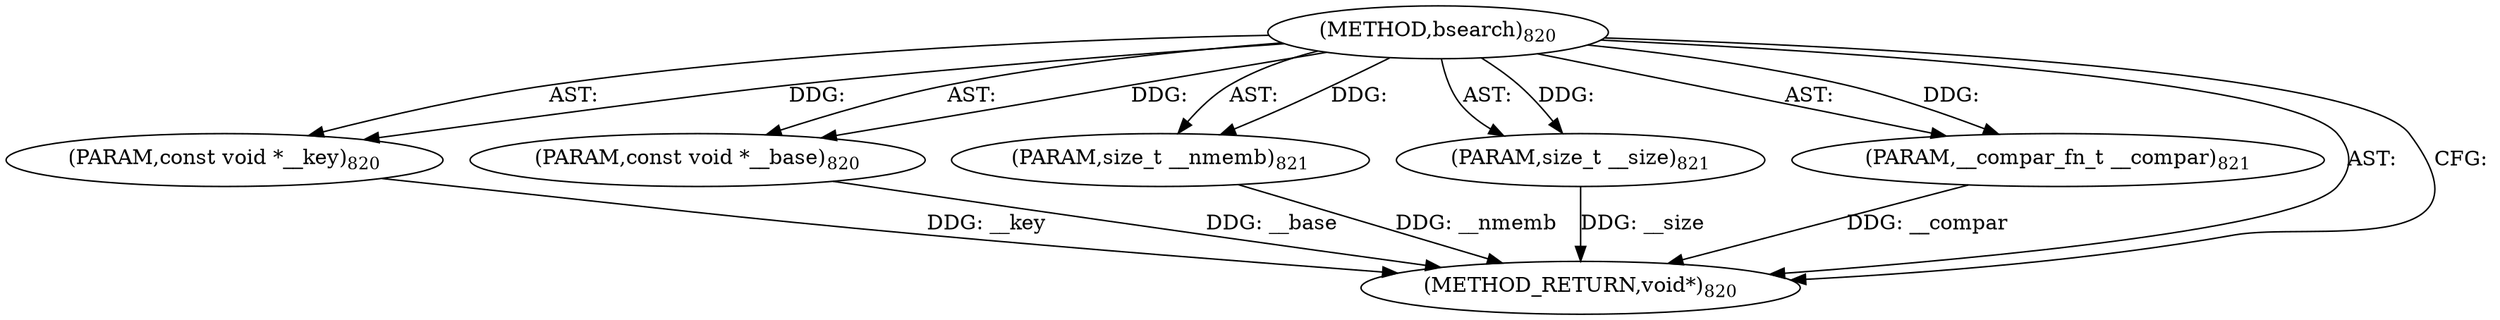 digraph "bsearch" {  
"21830" [label = <(METHOD,bsearch)<SUB>820</SUB>> ]
"21831" [label = <(PARAM,const void *__key)<SUB>820</SUB>> ]
"21832" [label = <(PARAM,const void *__base)<SUB>820</SUB>> ]
"21833" [label = <(PARAM,size_t __nmemb)<SUB>821</SUB>> ]
"21834" [label = <(PARAM,size_t __size)<SUB>821</SUB>> ]
"21835" [label = <(PARAM,__compar_fn_t __compar)<SUB>821</SUB>> ]
"21836" [label = <(METHOD_RETURN,void*)<SUB>820</SUB>> ]
  "21830" -> "21831"  [ label = "AST: "] 
  "21830" -> "21832"  [ label = "AST: "] 
  "21830" -> "21833"  [ label = "AST: "] 
  "21830" -> "21834"  [ label = "AST: "] 
  "21830" -> "21835"  [ label = "AST: "] 
  "21830" -> "21836"  [ label = "AST: "] 
  "21830" -> "21836"  [ label = "CFG: "] 
  "21831" -> "21836"  [ label = "DDG: __key"] 
  "21832" -> "21836"  [ label = "DDG: __base"] 
  "21833" -> "21836"  [ label = "DDG: __nmemb"] 
  "21834" -> "21836"  [ label = "DDG: __size"] 
  "21835" -> "21836"  [ label = "DDG: __compar"] 
  "21830" -> "21831"  [ label = "DDG: "] 
  "21830" -> "21832"  [ label = "DDG: "] 
  "21830" -> "21833"  [ label = "DDG: "] 
  "21830" -> "21834"  [ label = "DDG: "] 
  "21830" -> "21835"  [ label = "DDG: "] 
}
